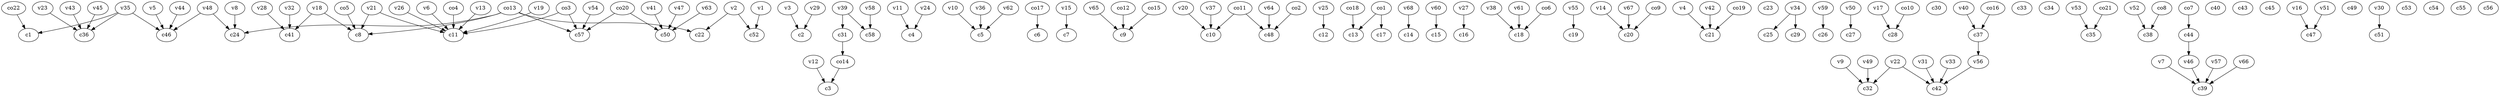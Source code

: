 strict digraph  {
c1;
c2;
c3;
c4;
c5;
c6;
c7;
c8;
c9;
c10;
c11;
c12;
c13;
c14;
c15;
c16;
c17;
c18;
c19;
c20;
c21;
c22;
c23;
c24;
c25;
c26;
c27;
c28;
c29;
c30;
c31;
c32;
c33;
c34;
c35;
c36;
c37;
c38;
c39;
c40;
c41;
c42;
c43;
c44;
c45;
c46;
c47;
c48;
c49;
c50;
c51;
c52;
c53;
c54;
c55;
c56;
c57;
c58;
v1;
v2;
v3;
v4;
v5;
v6;
v7;
v8;
v9;
v10;
v11;
v12;
v13;
v14;
v15;
v16;
v17;
v18;
v19;
v20;
v21;
v22;
v23;
v24;
v25;
v26;
v27;
v28;
v29;
v30;
v31;
v32;
v33;
v34;
v35;
v36;
v37;
v38;
v39;
v40;
v41;
v42;
v43;
v44;
v45;
v46;
v47;
v48;
v49;
v50;
v51;
v52;
v53;
v54;
v55;
v56;
v57;
v58;
v59;
v60;
v61;
v62;
v63;
v64;
v65;
v66;
v67;
v68;
co1;
co2;
co3;
co4;
co5;
co6;
co7;
co8;
co9;
co10;
co11;
co12;
co13;
co14;
co15;
co16;
co17;
co18;
co19;
co20;
co21;
co22;
c31 -> co14  [weight=1];
c37 -> v56  [weight=1];
c44 -> v46  [weight=1];
v1 -> c52  [weight=1];
v2 -> c52  [weight=1];
v2 -> c22  [weight=1];
v3 -> c2  [weight=1];
v4 -> c21  [weight=1];
v5 -> c46  [weight=1];
v6 -> c11  [weight=1];
v7 -> c39  [weight=1];
v8 -> c24  [weight=1];
v9 -> c32  [weight=1];
v10 -> c5  [weight=1];
v11 -> c4  [weight=1];
v12 -> c3  [weight=1];
v13 -> c11  [weight=1];
v14 -> c20  [weight=1];
v15 -> c7  [weight=1];
v16 -> c47  [weight=1];
v17 -> c28  [weight=1];
v18 -> c41  [weight=1];
v18 -> c8  [weight=1];
v19 -> c11  [weight=1];
v20 -> c10  [weight=1];
v21 -> c8  [weight=1];
v21 -> c11  [weight=1];
v22 -> c42  [weight=1];
v22 -> c32  [weight=1];
v23 -> c36  [weight=1];
v24 -> c4  [weight=1];
v25 -> c12  [weight=1];
v26 -> c11  [weight=1];
v27 -> c16  [weight=1];
v28 -> c41  [weight=1];
v29 -> c2  [weight=1];
v30 -> c51  [weight=1];
v31 -> c42  [weight=1];
v32 -> c41  [weight=1];
v33 -> c42  [weight=1];
v34 -> c29  [weight=1];
v34 -> c25  [weight=1];
v35 -> c36  [weight=1];
v35 -> c46  [weight=1];
v35 -> c1  [weight=1];
v36 -> c5  [weight=1];
v37 -> c10  [weight=1];
v38 -> c18  [weight=1];
v39 -> c31  [weight=1];
v39 -> c58  [weight=1];
v40 -> c37  [weight=1];
v41 -> c50  [weight=1];
v42 -> c21  [weight=1];
v43 -> c36  [weight=1];
v44 -> c46  [weight=1];
v45 -> c36  [weight=1];
v46 -> c39  [weight=1];
v47 -> c50  [weight=1];
v48 -> c46  [weight=1];
v48 -> c24  [weight=1];
v49 -> c32  [weight=1];
v50 -> c27  [weight=1];
v51 -> c47  [weight=1];
v52 -> c38  [weight=1];
v53 -> c35  [weight=1];
v54 -> c57  [weight=1];
v55 -> c19  [weight=1];
v56 -> c42  [weight=1];
v57 -> c39  [weight=1];
v58 -> c58  [weight=1];
v59 -> c26  [weight=1];
v60 -> c15  [weight=1];
v61 -> c18  [weight=1];
v62 -> c5  [weight=1];
v63 -> c50  [weight=1];
v64 -> c48  [weight=1];
v65 -> c9  [weight=1];
v66 -> c39  [weight=1];
v67 -> c20  [weight=1];
v68 -> c14  [weight=1];
co1 -> c13  [weight=1];
co1 -> c17  [weight=1];
co2 -> c48  [weight=1];
co3 -> c57  [weight=1];
co3 -> c11  [weight=1];
co4 -> c11  [weight=1];
co5 -> c8  [weight=1];
co6 -> c18  [weight=1];
co7 -> c44  [weight=1];
co8 -> c38  [weight=1];
co9 -> c20  [weight=1];
co10 -> c28  [weight=1];
co11 -> c48  [weight=1];
co11 -> c10  [weight=1];
co12 -> c9  [weight=1];
co13 -> c57  [weight=1];
co13 -> c22  [weight=1];
co13 -> c8  [weight=1];
co13 -> c24  [weight=1];
co14 -> c3  [weight=1];
co15 -> c9  [weight=1];
co16 -> c37  [weight=1];
co17 -> c6  [weight=1];
co18 -> c13  [weight=1];
co19 -> c21  [weight=1];
co20 -> c50  [weight=1];
co20 -> c57  [weight=1];
co21 -> c35  [weight=1];
co22 -> c1  [weight=1];
}
